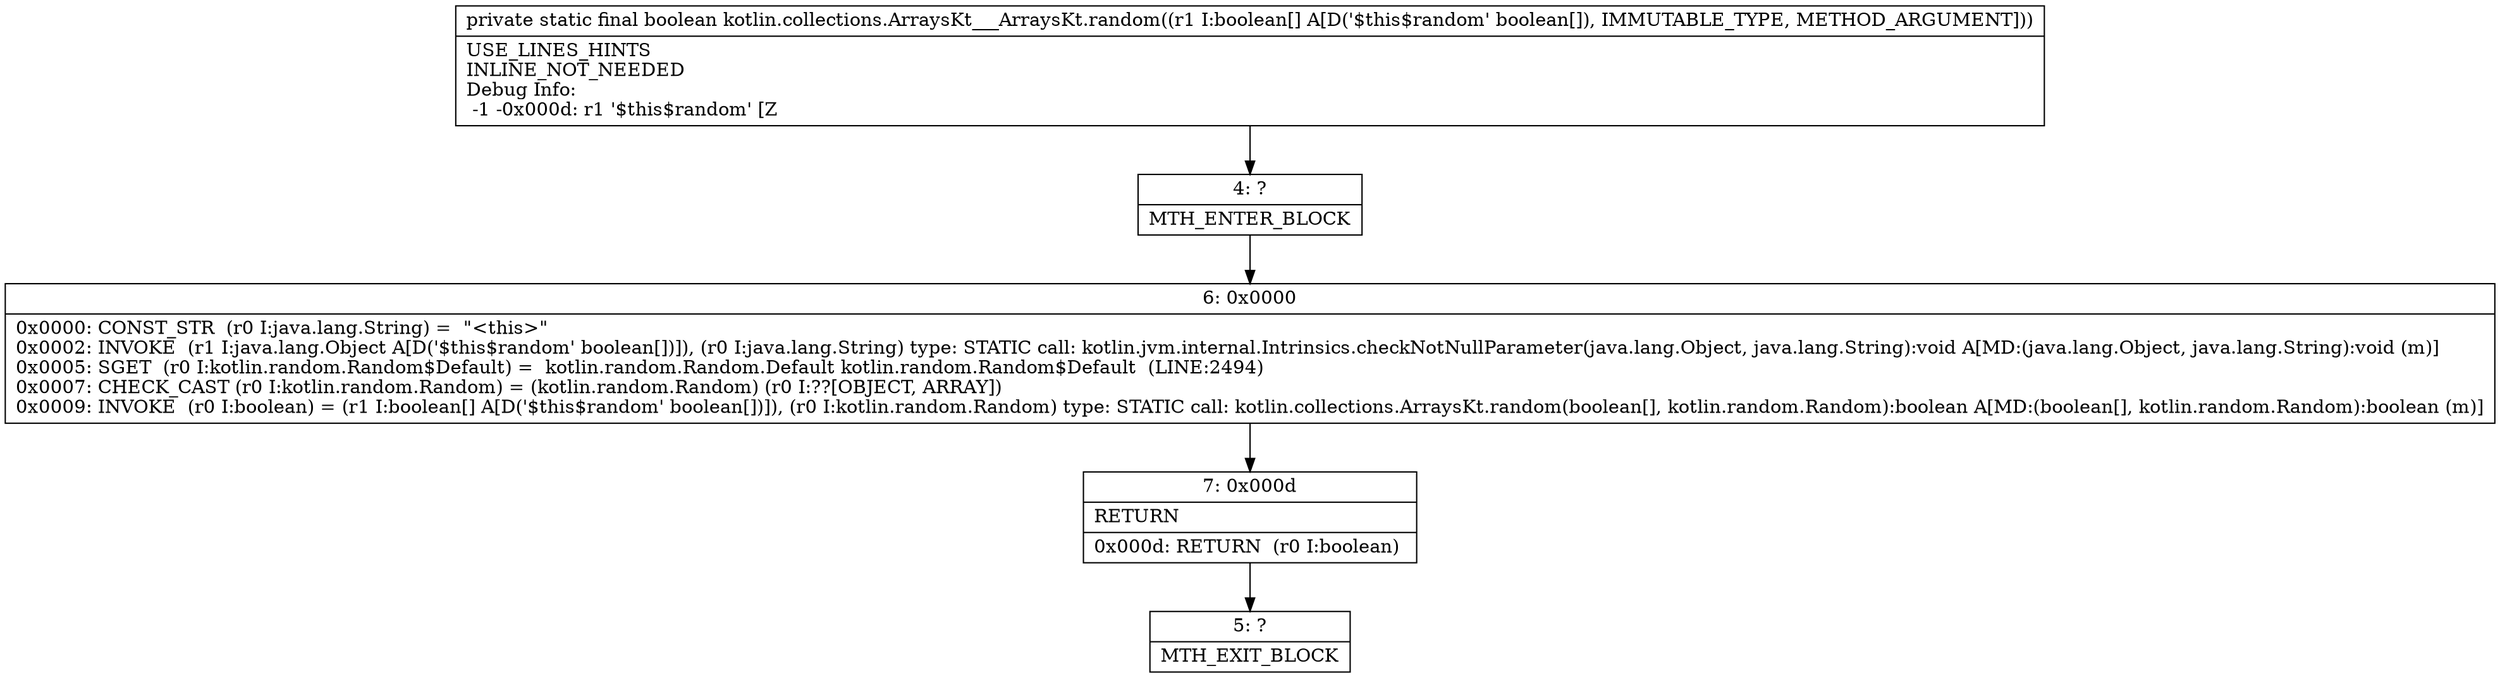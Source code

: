 digraph "CFG forkotlin.collections.ArraysKt___ArraysKt.random([Z)Z" {
Node_4 [shape=record,label="{4\:\ ?|MTH_ENTER_BLOCK\l}"];
Node_6 [shape=record,label="{6\:\ 0x0000|0x0000: CONST_STR  (r0 I:java.lang.String) =  \"\<this\>\" \l0x0002: INVOKE  (r1 I:java.lang.Object A[D('$this$random' boolean[])]), (r0 I:java.lang.String) type: STATIC call: kotlin.jvm.internal.Intrinsics.checkNotNullParameter(java.lang.Object, java.lang.String):void A[MD:(java.lang.Object, java.lang.String):void (m)]\l0x0005: SGET  (r0 I:kotlin.random.Random$Default) =  kotlin.random.Random.Default kotlin.random.Random$Default  (LINE:2494)\l0x0007: CHECK_CAST (r0 I:kotlin.random.Random) = (kotlin.random.Random) (r0 I:??[OBJECT, ARRAY]) \l0x0009: INVOKE  (r0 I:boolean) = (r1 I:boolean[] A[D('$this$random' boolean[])]), (r0 I:kotlin.random.Random) type: STATIC call: kotlin.collections.ArraysKt.random(boolean[], kotlin.random.Random):boolean A[MD:(boolean[], kotlin.random.Random):boolean (m)]\l}"];
Node_7 [shape=record,label="{7\:\ 0x000d|RETURN\l|0x000d: RETURN  (r0 I:boolean) \l}"];
Node_5 [shape=record,label="{5\:\ ?|MTH_EXIT_BLOCK\l}"];
MethodNode[shape=record,label="{private static final boolean kotlin.collections.ArraysKt___ArraysKt.random((r1 I:boolean[] A[D('$this$random' boolean[]), IMMUTABLE_TYPE, METHOD_ARGUMENT]))  | USE_LINES_HINTS\lINLINE_NOT_NEEDED\lDebug Info:\l  \-1 \-0x000d: r1 '$this$random' [Z\l}"];
MethodNode -> Node_4;Node_4 -> Node_6;
Node_6 -> Node_7;
Node_7 -> Node_5;
}

